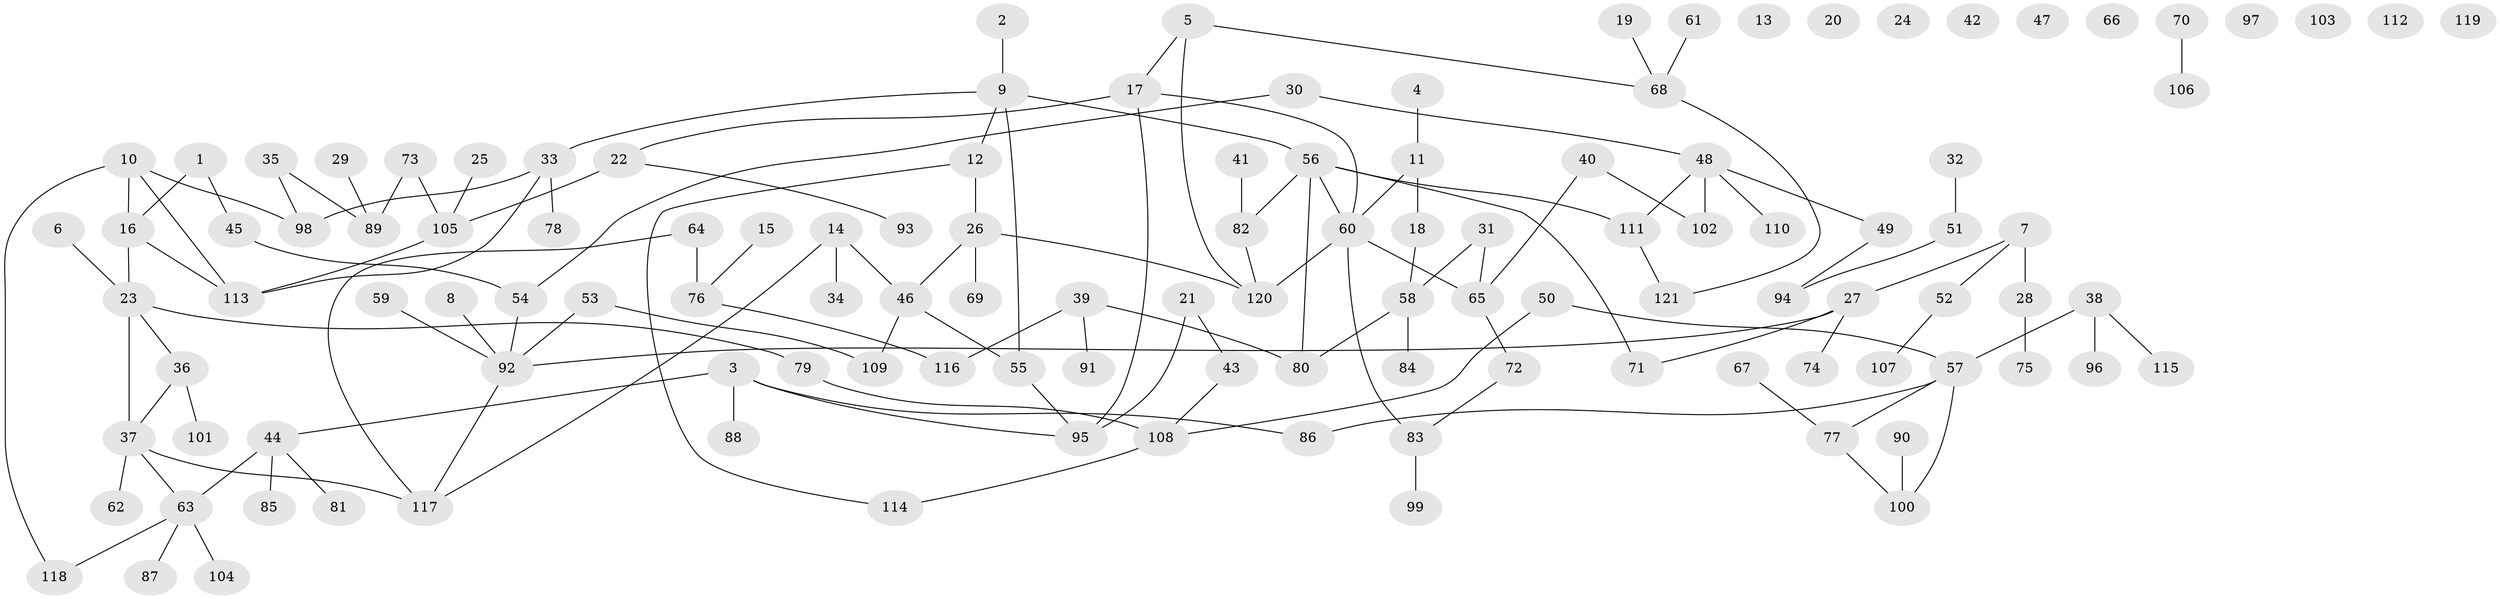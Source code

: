 // Generated by graph-tools (version 1.1) at 2025/33/03/09/25 02:33:30]
// undirected, 121 vertices, 136 edges
graph export_dot {
graph [start="1"]
  node [color=gray90,style=filled];
  1;
  2;
  3;
  4;
  5;
  6;
  7;
  8;
  9;
  10;
  11;
  12;
  13;
  14;
  15;
  16;
  17;
  18;
  19;
  20;
  21;
  22;
  23;
  24;
  25;
  26;
  27;
  28;
  29;
  30;
  31;
  32;
  33;
  34;
  35;
  36;
  37;
  38;
  39;
  40;
  41;
  42;
  43;
  44;
  45;
  46;
  47;
  48;
  49;
  50;
  51;
  52;
  53;
  54;
  55;
  56;
  57;
  58;
  59;
  60;
  61;
  62;
  63;
  64;
  65;
  66;
  67;
  68;
  69;
  70;
  71;
  72;
  73;
  74;
  75;
  76;
  77;
  78;
  79;
  80;
  81;
  82;
  83;
  84;
  85;
  86;
  87;
  88;
  89;
  90;
  91;
  92;
  93;
  94;
  95;
  96;
  97;
  98;
  99;
  100;
  101;
  102;
  103;
  104;
  105;
  106;
  107;
  108;
  109;
  110;
  111;
  112;
  113;
  114;
  115;
  116;
  117;
  118;
  119;
  120;
  121;
  1 -- 16;
  1 -- 45;
  2 -- 9;
  3 -- 44;
  3 -- 86;
  3 -- 88;
  3 -- 95;
  4 -- 11;
  5 -- 17;
  5 -- 68;
  5 -- 120;
  6 -- 23;
  7 -- 27;
  7 -- 28;
  7 -- 52;
  8 -- 92;
  9 -- 12;
  9 -- 33;
  9 -- 55;
  9 -- 56;
  10 -- 16;
  10 -- 98;
  10 -- 113;
  10 -- 118;
  11 -- 18;
  11 -- 60;
  12 -- 26;
  12 -- 114;
  14 -- 34;
  14 -- 46;
  14 -- 117;
  15 -- 76;
  16 -- 23;
  16 -- 113;
  17 -- 22;
  17 -- 60;
  17 -- 95;
  18 -- 58;
  19 -- 68;
  21 -- 43;
  21 -- 95;
  22 -- 93;
  22 -- 105;
  23 -- 36;
  23 -- 37;
  23 -- 79;
  25 -- 105;
  26 -- 46;
  26 -- 69;
  26 -- 120;
  27 -- 71;
  27 -- 74;
  27 -- 92;
  28 -- 75;
  29 -- 89;
  30 -- 48;
  30 -- 54;
  31 -- 58;
  31 -- 65;
  32 -- 51;
  33 -- 78;
  33 -- 98;
  33 -- 113;
  35 -- 89;
  35 -- 98;
  36 -- 37;
  36 -- 101;
  37 -- 62;
  37 -- 63;
  37 -- 117;
  38 -- 57;
  38 -- 96;
  38 -- 115;
  39 -- 80;
  39 -- 91;
  39 -- 116;
  40 -- 65;
  40 -- 102;
  41 -- 82;
  43 -- 108;
  44 -- 63;
  44 -- 81;
  44 -- 85;
  45 -- 54;
  46 -- 55;
  46 -- 109;
  48 -- 49;
  48 -- 102;
  48 -- 110;
  48 -- 111;
  49 -- 94;
  50 -- 57;
  50 -- 108;
  51 -- 94;
  52 -- 107;
  53 -- 92;
  53 -- 109;
  54 -- 92;
  55 -- 95;
  56 -- 60;
  56 -- 71;
  56 -- 80;
  56 -- 82;
  56 -- 111;
  57 -- 77;
  57 -- 86;
  57 -- 100;
  58 -- 80;
  58 -- 84;
  59 -- 92;
  60 -- 65;
  60 -- 83;
  60 -- 120;
  61 -- 68;
  63 -- 87;
  63 -- 104;
  63 -- 118;
  64 -- 76;
  64 -- 117;
  65 -- 72;
  67 -- 77;
  68 -- 121;
  70 -- 106;
  72 -- 83;
  73 -- 89;
  73 -- 105;
  76 -- 116;
  77 -- 100;
  79 -- 108;
  82 -- 120;
  83 -- 99;
  90 -- 100;
  92 -- 117;
  105 -- 113;
  108 -- 114;
  111 -- 121;
}

